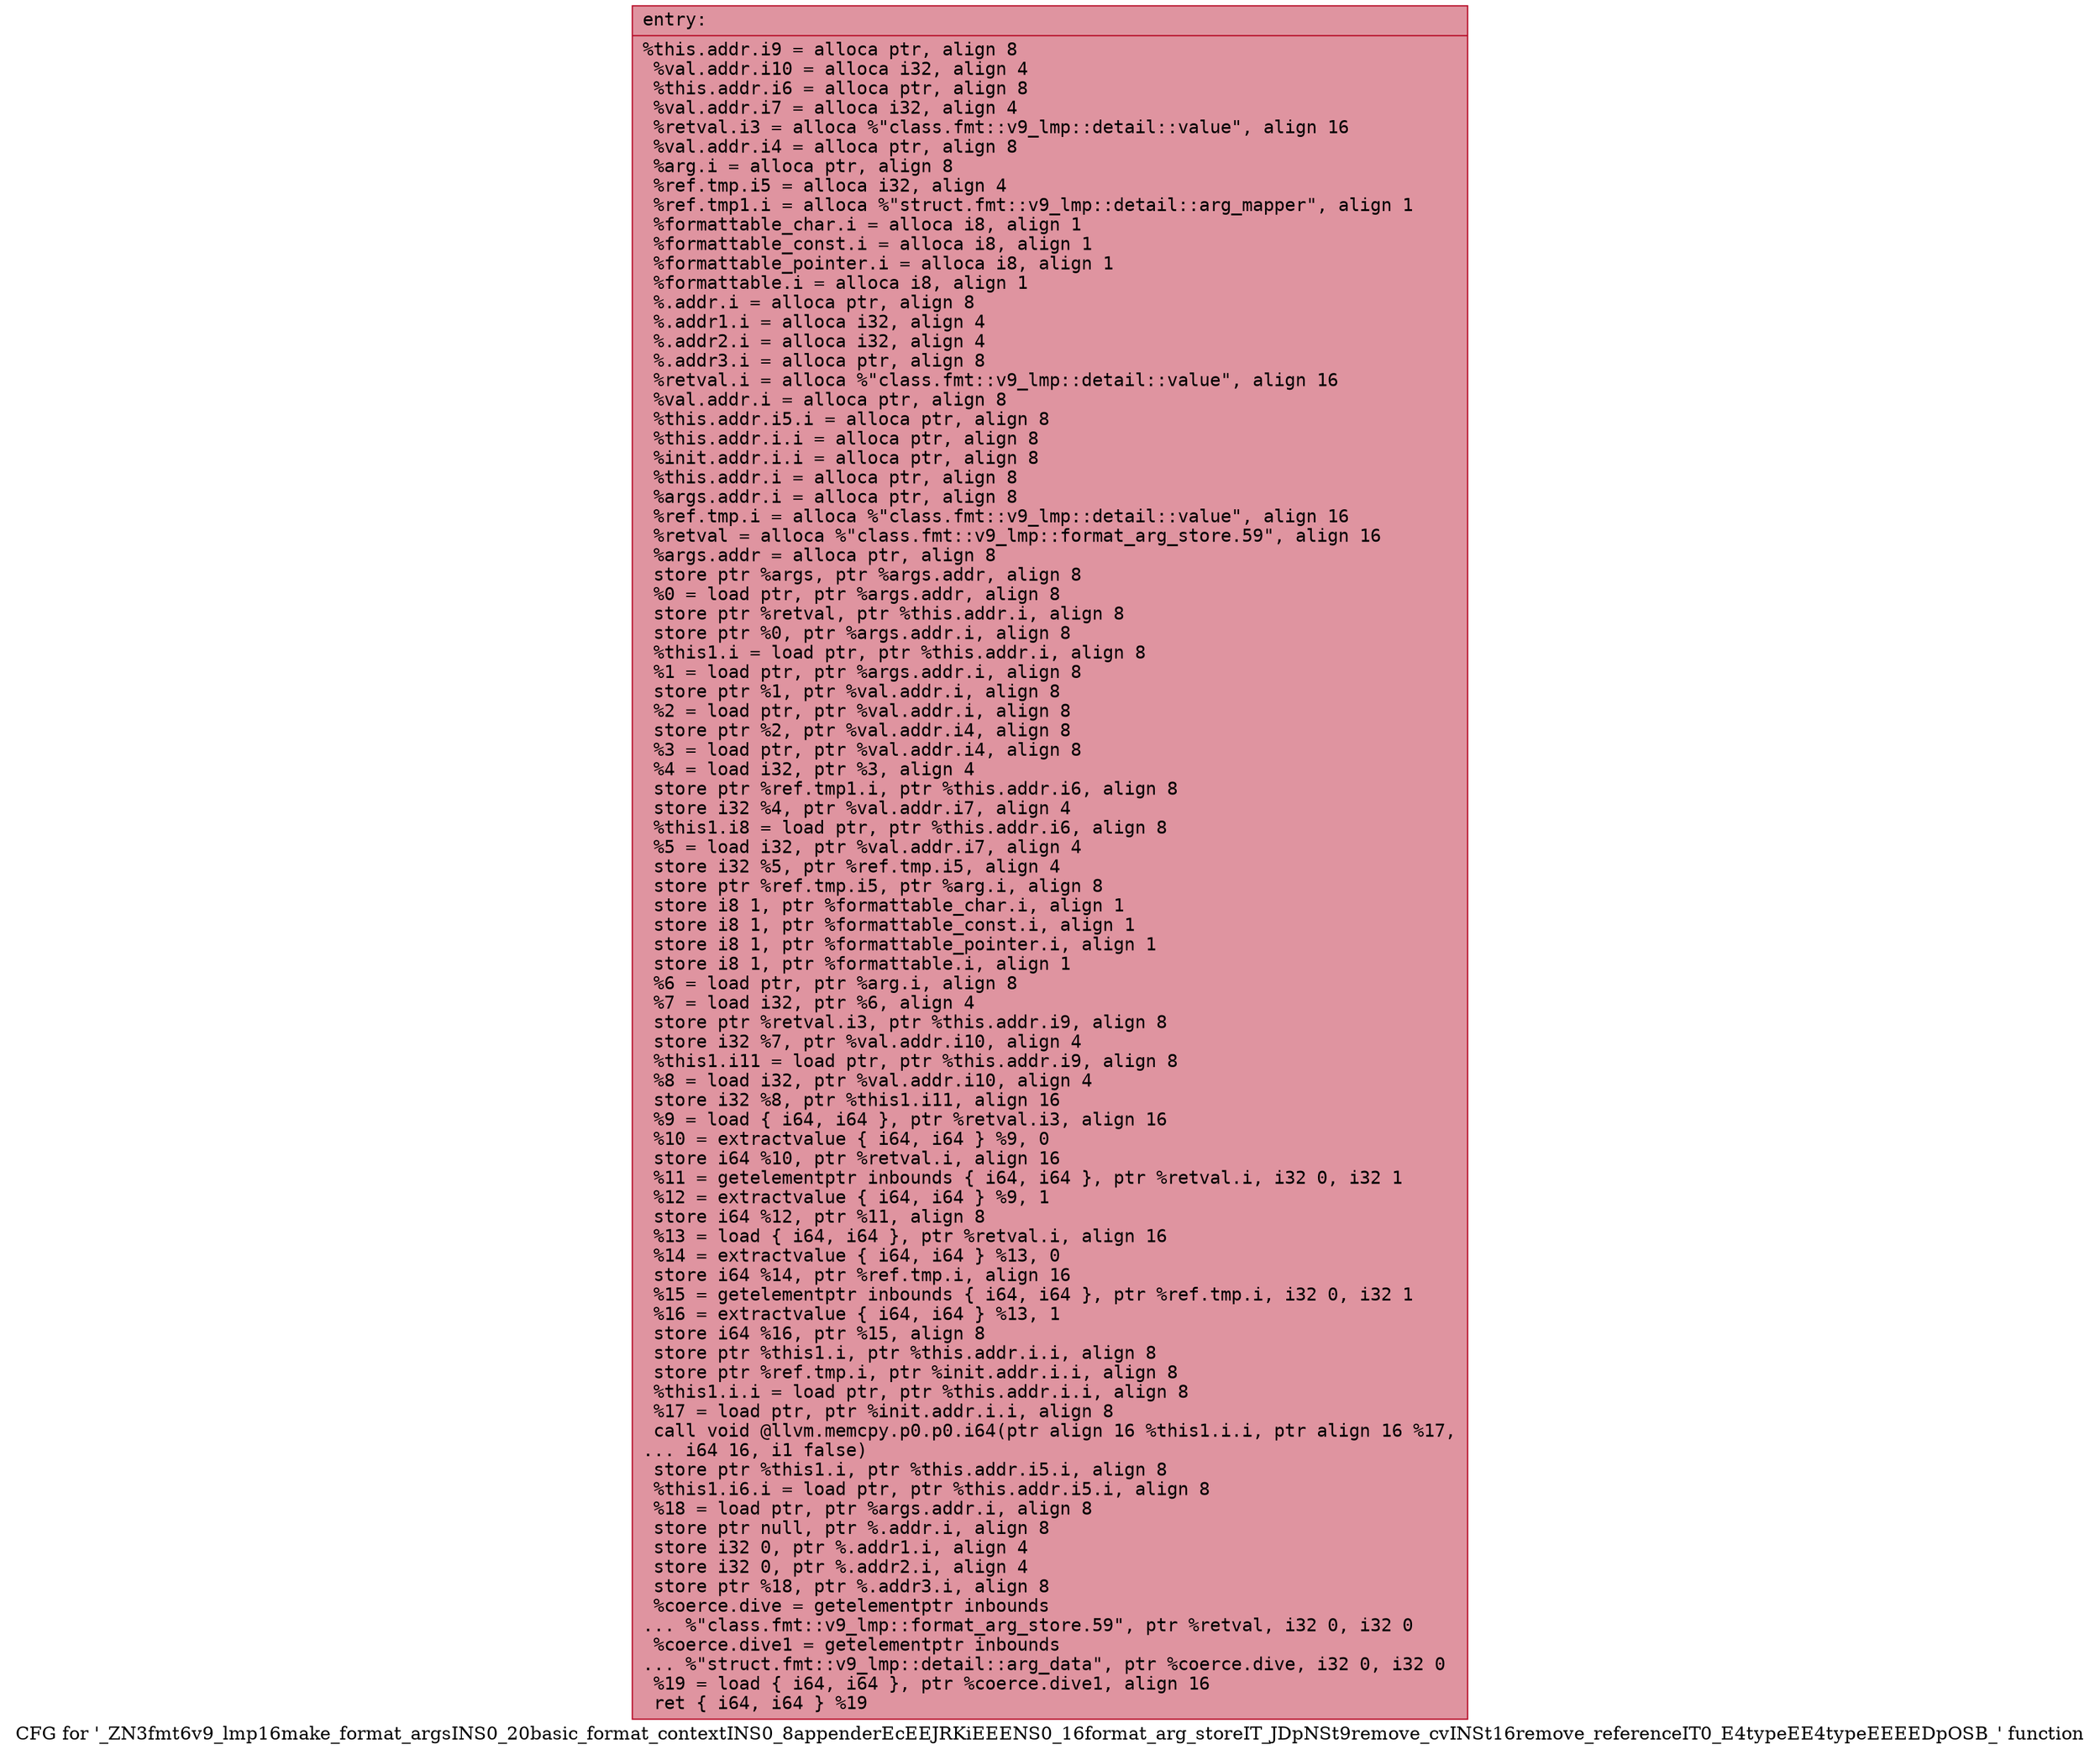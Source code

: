 digraph "CFG for '_ZN3fmt6v9_lmp16make_format_argsINS0_20basic_format_contextINS0_8appenderEcEEJRKiEEENS0_16format_arg_storeIT_JDpNSt9remove_cvINSt16remove_referenceIT0_E4typeEE4typeEEEEDpOSB_' function" {
	label="CFG for '_ZN3fmt6v9_lmp16make_format_argsINS0_20basic_format_contextINS0_8appenderEcEEJRKiEEENS0_16format_arg_storeIT_JDpNSt9remove_cvINSt16remove_referenceIT0_E4typeEE4typeEEEEDpOSB_' function";

	Node0x55ba304fe140 [shape=record,color="#b70d28ff", style=filled, fillcolor="#b70d2870" fontname="Courier",label="{entry:\l|  %this.addr.i9 = alloca ptr, align 8\l  %val.addr.i10 = alloca i32, align 4\l  %this.addr.i6 = alloca ptr, align 8\l  %val.addr.i7 = alloca i32, align 4\l  %retval.i3 = alloca %\"class.fmt::v9_lmp::detail::value\", align 16\l  %val.addr.i4 = alloca ptr, align 8\l  %arg.i = alloca ptr, align 8\l  %ref.tmp.i5 = alloca i32, align 4\l  %ref.tmp1.i = alloca %\"struct.fmt::v9_lmp::detail::arg_mapper\", align 1\l  %formattable_char.i = alloca i8, align 1\l  %formattable_const.i = alloca i8, align 1\l  %formattable_pointer.i = alloca i8, align 1\l  %formattable.i = alloca i8, align 1\l  %.addr.i = alloca ptr, align 8\l  %.addr1.i = alloca i32, align 4\l  %.addr2.i = alloca i32, align 4\l  %.addr3.i = alloca ptr, align 8\l  %retval.i = alloca %\"class.fmt::v9_lmp::detail::value\", align 16\l  %val.addr.i = alloca ptr, align 8\l  %this.addr.i5.i = alloca ptr, align 8\l  %this.addr.i.i = alloca ptr, align 8\l  %init.addr.i.i = alloca ptr, align 8\l  %this.addr.i = alloca ptr, align 8\l  %args.addr.i = alloca ptr, align 8\l  %ref.tmp.i = alloca %\"class.fmt::v9_lmp::detail::value\", align 16\l  %retval = alloca %\"class.fmt::v9_lmp::format_arg_store.59\", align 16\l  %args.addr = alloca ptr, align 8\l  store ptr %args, ptr %args.addr, align 8\l  %0 = load ptr, ptr %args.addr, align 8\l  store ptr %retval, ptr %this.addr.i, align 8\l  store ptr %0, ptr %args.addr.i, align 8\l  %this1.i = load ptr, ptr %this.addr.i, align 8\l  %1 = load ptr, ptr %args.addr.i, align 8\l  store ptr %1, ptr %val.addr.i, align 8\l  %2 = load ptr, ptr %val.addr.i, align 8\l  store ptr %2, ptr %val.addr.i4, align 8\l  %3 = load ptr, ptr %val.addr.i4, align 8\l  %4 = load i32, ptr %3, align 4\l  store ptr %ref.tmp1.i, ptr %this.addr.i6, align 8\l  store i32 %4, ptr %val.addr.i7, align 4\l  %this1.i8 = load ptr, ptr %this.addr.i6, align 8\l  %5 = load i32, ptr %val.addr.i7, align 4\l  store i32 %5, ptr %ref.tmp.i5, align 4\l  store ptr %ref.tmp.i5, ptr %arg.i, align 8\l  store i8 1, ptr %formattable_char.i, align 1\l  store i8 1, ptr %formattable_const.i, align 1\l  store i8 1, ptr %formattable_pointer.i, align 1\l  store i8 1, ptr %formattable.i, align 1\l  %6 = load ptr, ptr %arg.i, align 8\l  %7 = load i32, ptr %6, align 4\l  store ptr %retval.i3, ptr %this.addr.i9, align 8\l  store i32 %7, ptr %val.addr.i10, align 4\l  %this1.i11 = load ptr, ptr %this.addr.i9, align 8\l  %8 = load i32, ptr %val.addr.i10, align 4\l  store i32 %8, ptr %this1.i11, align 16\l  %9 = load \{ i64, i64 \}, ptr %retval.i3, align 16\l  %10 = extractvalue \{ i64, i64 \} %9, 0\l  store i64 %10, ptr %retval.i, align 16\l  %11 = getelementptr inbounds \{ i64, i64 \}, ptr %retval.i, i32 0, i32 1\l  %12 = extractvalue \{ i64, i64 \} %9, 1\l  store i64 %12, ptr %11, align 8\l  %13 = load \{ i64, i64 \}, ptr %retval.i, align 16\l  %14 = extractvalue \{ i64, i64 \} %13, 0\l  store i64 %14, ptr %ref.tmp.i, align 16\l  %15 = getelementptr inbounds \{ i64, i64 \}, ptr %ref.tmp.i, i32 0, i32 1\l  %16 = extractvalue \{ i64, i64 \} %13, 1\l  store i64 %16, ptr %15, align 8\l  store ptr %this1.i, ptr %this.addr.i.i, align 8\l  store ptr %ref.tmp.i, ptr %init.addr.i.i, align 8\l  %this1.i.i = load ptr, ptr %this.addr.i.i, align 8\l  %17 = load ptr, ptr %init.addr.i.i, align 8\l  call void @llvm.memcpy.p0.p0.i64(ptr align 16 %this1.i.i, ptr align 16 %17,\l... i64 16, i1 false)\l  store ptr %this1.i, ptr %this.addr.i5.i, align 8\l  %this1.i6.i = load ptr, ptr %this.addr.i5.i, align 8\l  %18 = load ptr, ptr %args.addr.i, align 8\l  store ptr null, ptr %.addr.i, align 8\l  store i32 0, ptr %.addr1.i, align 4\l  store i32 0, ptr %.addr2.i, align 4\l  store ptr %18, ptr %.addr3.i, align 8\l  %coerce.dive = getelementptr inbounds\l... %\"class.fmt::v9_lmp::format_arg_store.59\", ptr %retval, i32 0, i32 0\l  %coerce.dive1 = getelementptr inbounds\l... %\"struct.fmt::v9_lmp::detail::arg_data\", ptr %coerce.dive, i32 0, i32 0\l  %19 = load \{ i64, i64 \}, ptr %coerce.dive1, align 16\l  ret \{ i64, i64 \} %19\l}"];
}
